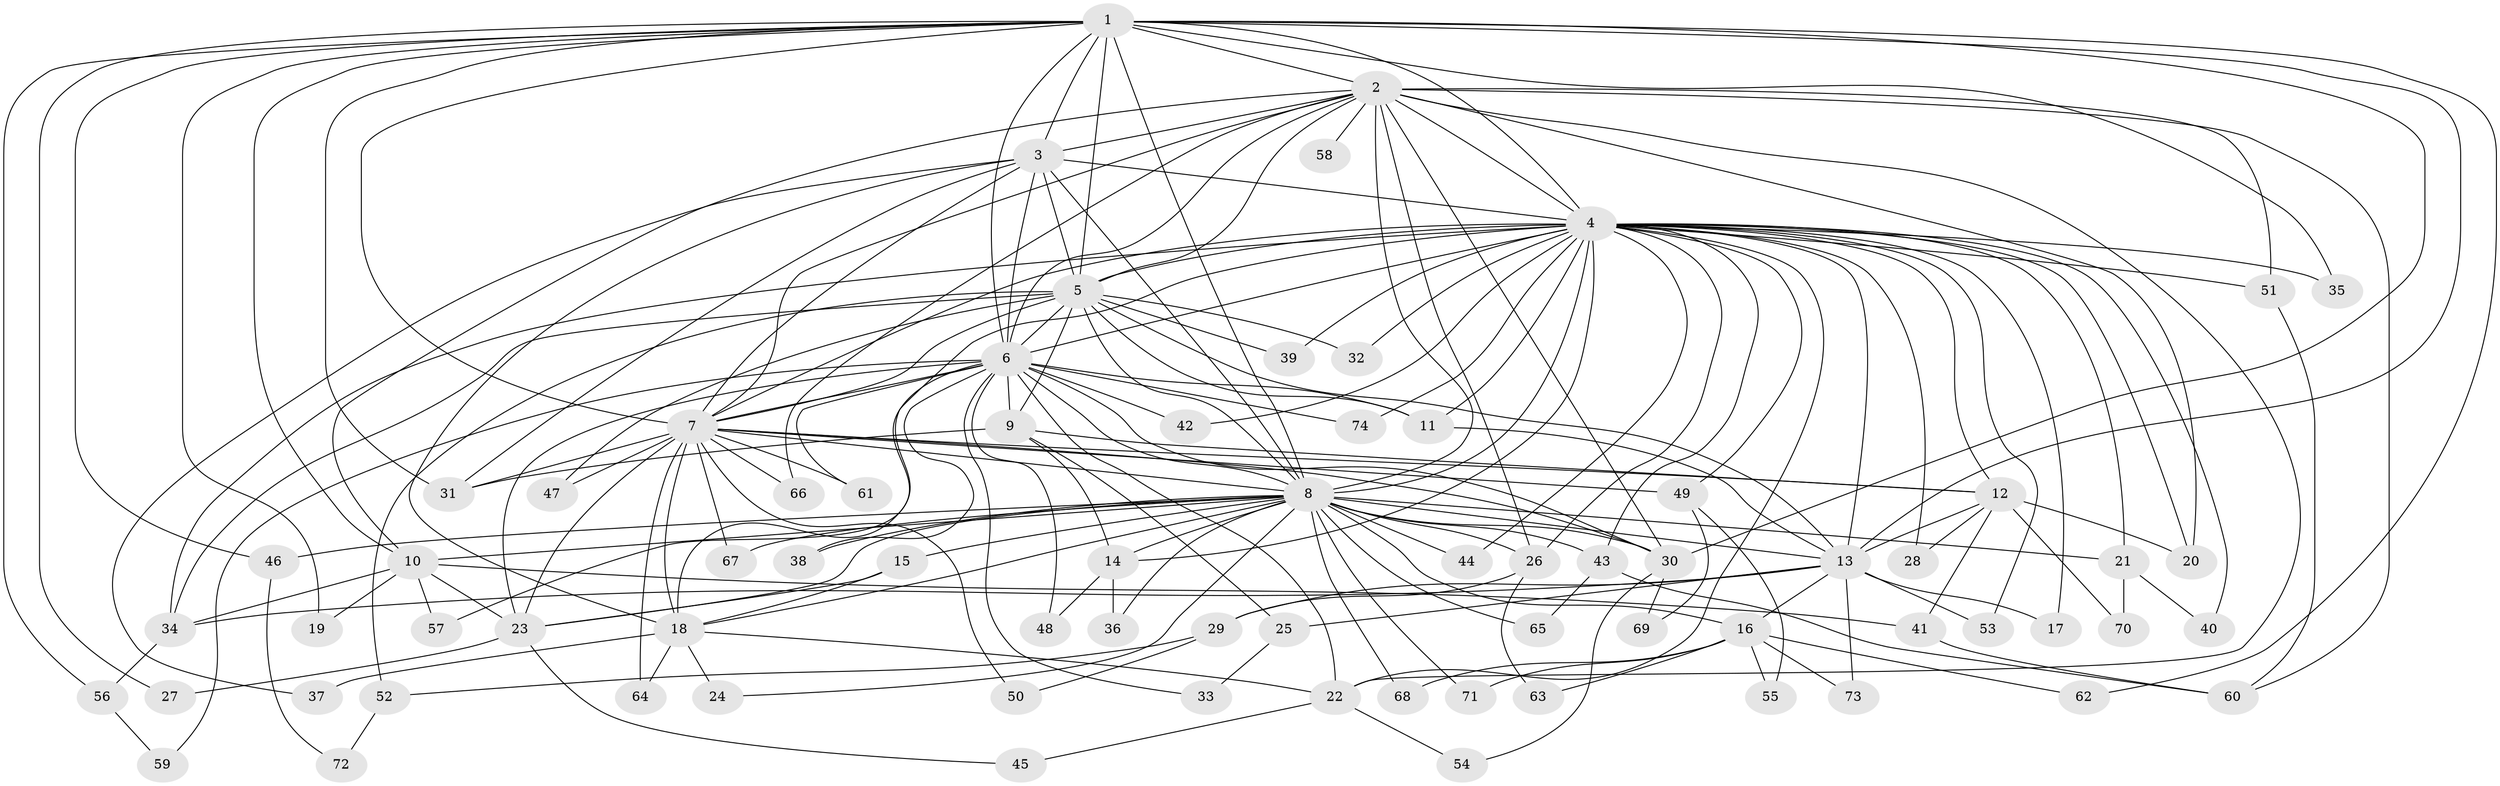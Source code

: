 // original degree distribution, {20: 0.02459016393442623, 14: 0.00819672131147541, 31: 0.00819672131147541, 16: 0.00819672131147541, 25: 0.00819672131147541, 24: 0.00819672131147541, 23: 0.00819672131147541, 22: 0.00819672131147541, 7: 0.01639344262295082, 3: 0.22950819672131148, 6: 0.01639344262295082, 11: 0.00819672131147541, 8: 0.01639344262295082, 2: 0.5163934426229508, 5: 0.03278688524590164, 4: 0.08196721311475409}
// Generated by graph-tools (version 1.1) at 2025/49/03/04/25 22:49:54]
// undirected, 74 vertices, 185 edges
graph export_dot {
  node [color=gray90,style=filled];
  1;
  2;
  3;
  4;
  5;
  6;
  7;
  8;
  9;
  10;
  11;
  12;
  13;
  14;
  15;
  16;
  17;
  18;
  19;
  20;
  21;
  22;
  23;
  24;
  25;
  26;
  27;
  28;
  29;
  30;
  31;
  32;
  33;
  34;
  35;
  36;
  37;
  38;
  39;
  40;
  41;
  42;
  43;
  44;
  45;
  46;
  47;
  48;
  49;
  50;
  51;
  52;
  53;
  54;
  55;
  56;
  57;
  58;
  59;
  60;
  61;
  62;
  63;
  64;
  65;
  66;
  67;
  68;
  69;
  70;
  71;
  72;
  73;
  74;
  1 -- 2 [weight=1.0];
  1 -- 3 [weight=1.0];
  1 -- 4 [weight=2.0];
  1 -- 5 [weight=1.0];
  1 -- 6 [weight=1.0];
  1 -- 7 [weight=1.0];
  1 -- 8 [weight=3.0];
  1 -- 10 [weight=1.0];
  1 -- 13 [weight=1.0];
  1 -- 19 [weight=1.0];
  1 -- 27 [weight=1.0];
  1 -- 30 [weight=1.0];
  1 -- 31 [weight=1.0];
  1 -- 35 [weight=1.0];
  1 -- 46 [weight=1.0];
  1 -- 56 [weight=1.0];
  1 -- 62 [weight=1.0];
  2 -- 3 [weight=1.0];
  2 -- 4 [weight=2.0];
  2 -- 5 [weight=1.0];
  2 -- 6 [weight=1.0];
  2 -- 7 [weight=1.0];
  2 -- 8 [weight=2.0];
  2 -- 10 [weight=1.0];
  2 -- 20 [weight=1.0];
  2 -- 22 [weight=1.0];
  2 -- 26 [weight=1.0];
  2 -- 30 [weight=1.0];
  2 -- 51 [weight=1.0];
  2 -- 58 [weight=1.0];
  2 -- 60 [weight=1.0];
  2 -- 66 [weight=1.0];
  3 -- 4 [weight=2.0];
  3 -- 5 [weight=1.0];
  3 -- 6 [weight=2.0];
  3 -- 7 [weight=1.0];
  3 -- 8 [weight=2.0];
  3 -- 18 [weight=1.0];
  3 -- 31 [weight=1.0];
  3 -- 37 [weight=1.0];
  4 -- 5 [weight=3.0];
  4 -- 6 [weight=3.0];
  4 -- 7 [weight=2.0];
  4 -- 8 [weight=4.0];
  4 -- 11 [weight=1.0];
  4 -- 12 [weight=1.0];
  4 -- 13 [weight=1.0];
  4 -- 14 [weight=1.0];
  4 -- 17 [weight=1.0];
  4 -- 18 [weight=1.0];
  4 -- 20 [weight=1.0];
  4 -- 21 [weight=3.0];
  4 -- 22 [weight=1.0];
  4 -- 26 [weight=1.0];
  4 -- 28 [weight=1.0];
  4 -- 32 [weight=1.0];
  4 -- 34 [weight=1.0];
  4 -- 35 [weight=1.0];
  4 -- 39 [weight=1.0];
  4 -- 40 [weight=1.0];
  4 -- 42 [weight=1.0];
  4 -- 43 [weight=1.0];
  4 -- 44 [weight=1.0];
  4 -- 49 [weight=1.0];
  4 -- 51 [weight=1.0];
  4 -- 53 [weight=1.0];
  4 -- 74 [weight=1.0];
  5 -- 6 [weight=1.0];
  5 -- 7 [weight=2.0];
  5 -- 8 [weight=2.0];
  5 -- 9 [weight=2.0];
  5 -- 11 [weight=1.0];
  5 -- 13 [weight=1.0];
  5 -- 32 [weight=1.0];
  5 -- 34 [weight=1.0];
  5 -- 39 [weight=1.0];
  5 -- 47 [weight=1.0];
  5 -- 52 [weight=1.0];
  6 -- 7 [weight=1.0];
  6 -- 8 [weight=3.0];
  6 -- 9 [weight=1.0];
  6 -- 11 [weight=1.0];
  6 -- 22 [weight=1.0];
  6 -- 23 [weight=1.0];
  6 -- 30 [weight=1.0];
  6 -- 33 [weight=1.0];
  6 -- 38 [weight=1.0];
  6 -- 42 [weight=1.0];
  6 -- 48 [weight=1.0];
  6 -- 57 [weight=1.0];
  6 -- 59 [weight=1.0];
  6 -- 61 [weight=1.0];
  6 -- 74 [weight=1.0];
  7 -- 8 [weight=2.0];
  7 -- 12 [weight=1.0];
  7 -- 18 [weight=1.0];
  7 -- 23 [weight=2.0];
  7 -- 30 [weight=1.0];
  7 -- 31 [weight=2.0];
  7 -- 47 [weight=1.0];
  7 -- 49 [weight=1.0];
  7 -- 50 [weight=1.0];
  7 -- 61 [weight=1.0];
  7 -- 64 [weight=1.0];
  7 -- 66 [weight=1.0];
  7 -- 67 [weight=1.0];
  8 -- 10 [weight=1.0];
  8 -- 13 [weight=1.0];
  8 -- 14 [weight=2.0];
  8 -- 15 [weight=2.0];
  8 -- 16 [weight=1.0];
  8 -- 18 [weight=1.0];
  8 -- 21 [weight=1.0];
  8 -- 23 [weight=1.0];
  8 -- 24 [weight=1.0];
  8 -- 26 [weight=2.0];
  8 -- 30 [weight=1.0];
  8 -- 36 [weight=1.0];
  8 -- 38 [weight=1.0];
  8 -- 43 [weight=1.0];
  8 -- 44 [weight=1.0];
  8 -- 46 [weight=1.0];
  8 -- 65 [weight=1.0];
  8 -- 67 [weight=1.0];
  8 -- 68 [weight=1.0];
  8 -- 71 [weight=1.0];
  9 -- 12 [weight=1.0];
  9 -- 14 [weight=1.0];
  9 -- 25 [weight=1.0];
  9 -- 31 [weight=1.0];
  10 -- 19 [weight=1.0];
  10 -- 23 [weight=1.0];
  10 -- 34 [weight=1.0];
  10 -- 41 [weight=1.0];
  10 -- 57 [weight=1.0];
  11 -- 13 [weight=1.0];
  12 -- 13 [weight=1.0];
  12 -- 20 [weight=1.0];
  12 -- 28 [weight=1.0];
  12 -- 41 [weight=1.0];
  12 -- 70 [weight=1.0];
  13 -- 16 [weight=1.0];
  13 -- 17 [weight=1.0];
  13 -- 25 [weight=1.0];
  13 -- 29 [weight=1.0];
  13 -- 34 [weight=1.0];
  13 -- 53 [weight=1.0];
  13 -- 73 [weight=1.0];
  14 -- 36 [weight=1.0];
  14 -- 48 [weight=1.0];
  15 -- 18 [weight=1.0];
  15 -- 23 [weight=1.0];
  16 -- 55 [weight=1.0];
  16 -- 62 [weight=1.0];
  16 -- 63 [weight=1.0];
  16 -- 68 [weight=1.0];
  16 -- 71 [weight=1.0];
  16 -- 73 [weight=1.0];
  18 -- 22 [weight=1.0];
  18 -- 24 [weight=1.0];
  18 -- 37 [weight=1.0];
  18 -- 64 [weight=1.0];
  21 -- 40 [weight=1.0];
  21 -- 70 [weight=1.0];
  22 -- 45 [weight=1.0];
  22 -- 54 [weight=1.0];
  23 -- 27 [weight=1.0];
  23 -- 45 [weight=1.0];
  25 -- 33 [weight=1.0];
  26 -- 29 [weight=1.0];
  26 -- 63 [weight=1.0];
  29 -- 50 [weight=1.0];
  29 -- 52 [weight=1.0];
  30 -- 54 [weight=1.0];
  30 -- 69 [weight=1.0];
  34 -- 56 [weight=1.0];
  41 -- 60 [weight=1.0];
  43 -- 60 [weight=1.0];
  43 -- 65 [weight=1.0];
  46 -- 72 [weight=1.0];
  49 -- 55 [weight=1.0];
  49 -- 69 [weight=1.0];
  51 -- 60 [weight=1.0];
  52 -- 72 [weight=1.0];
  56 -- 59 [weight=1.0];
}
